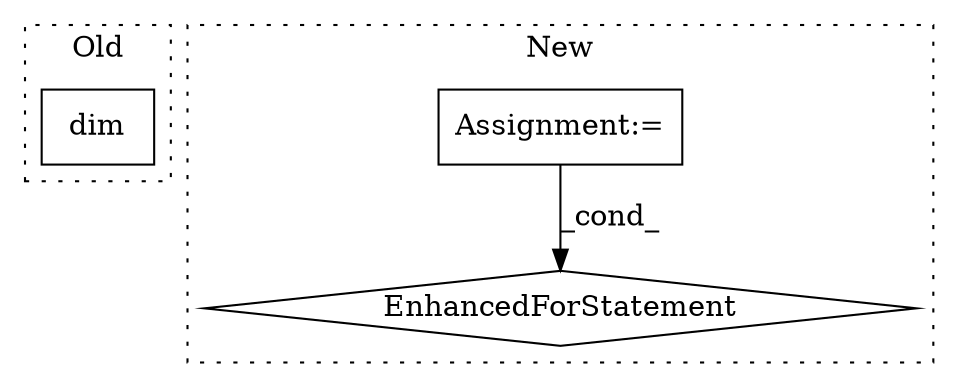 digraph G {
subgraph cluster0 {
1 [label="dim" a="32" s="6091" l="5" shape="box"];
label = "Old";
style="dotted";
}
subgraph cluster1 {
2 [label="EnhancedForStatement" a="70" s="5677,5765" l="53,2" shape="diamond"];
3 [label="Assignment:=" a="7" s="5677,5765" l="53,2" shape="box"];
label = "New";
style="dotted";
}
3 -> 2 [label="_cond_"];
}